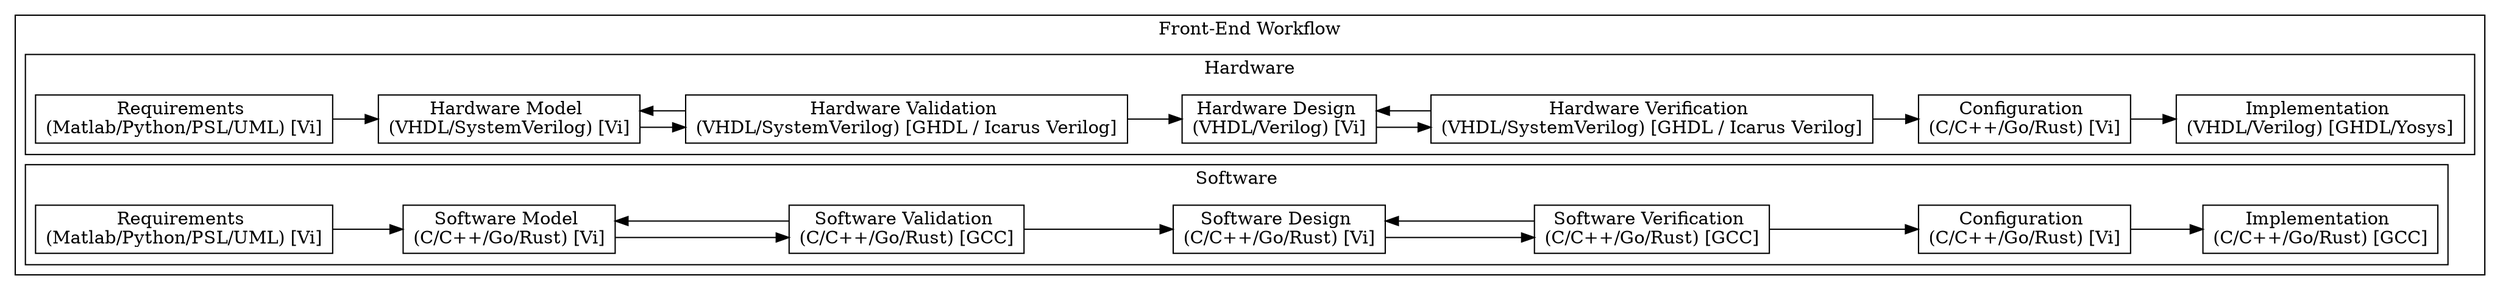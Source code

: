 digraph Project {
  // Introduction
  graph [rankdir = LR, splines=ortho];
  node[shape=record];

  // Blocks
  subgraph "cluster Workflow" { label = "Front-End Workflow";
    subgraph "cluster Hardware" { label = "Hardware";
      Requirements_HW[label="Requirements \n(Matlab/Python/PSL/UML) [Vi]"];
      Model_HW[label="Hardware Model \n(VHDL/SystemVerilog) [Vi]"];
      Validation_HW[label="Hardware Validation \n(VHDL/SystemVerilog) [GHDL / Icarus Verilog]"];
      Design_HW[label="Hardware Design \n(VHDL/Verilog) [Vi]"];
      Verification_HW[label="Hardware Verification \n(VHDL/SystemVerilog) [GHDL / Icarus Verilog]"];
      Configuration_HW[label="Configuration \n(C/C++/Go/Rust) [Vi]"];
      Implementation_HW[label="Implementation \n(VHDL/Verilog) [GHDL/Yosys]"];
    }
    subgraph "cluster Software" { label = "Software";
      Requirements_SW[label="Requirements \n(Matlab/Python/PSL/UML) [Vi]"];
      Model_SW[label="Software Model \n(C/C++/Go/Rust) [Vi]"];
      Validation_SW[label="Software Validation \n(C/C++/Go/Rust) [GCC]"];
      Design_SW[label="Software Design \n(C/C++/Go/Rust) [Vi]"];
      Verification_SW[label="Software Verification \n(C/C++/Go/Rust) [GCC]"];
      Configuration_SW[label="Configuration \n(C/C++/Go/Rust) [Vi]"];
      Implementation_SW[label="Implementation \n(C/C++/Go/Rust) [GCC]"];
    }
  }

  // Hardware Sequence
  Requirements_HW -> Model_HW;
  Model_HW -> Validation_HW;
  Validation_HW -> Design_HW;
  Design_HW -> Verification_HW;
  Verification_HW -> Configuration_HW;
  Configuration_HW -> Implementation_HW;

  // Hardware Feedback
  Validation_HW -> Model_HW;
  Verification_HW -> Design_HW;

  // Software Sequence
  Requirements_SW -> Model_SW;
  Model_SW -> Validation_SW;
  Validation_SW -> Design_SW;
  Design_SW -> Verification_SW;
  Verification_SW -> Configuration_SW;
  Configuration_SW -> Implementation_SW;

  // Software Feedback
  Validation_SW -> Model_SW;
  Verification_SW -> Design_SW;
}
